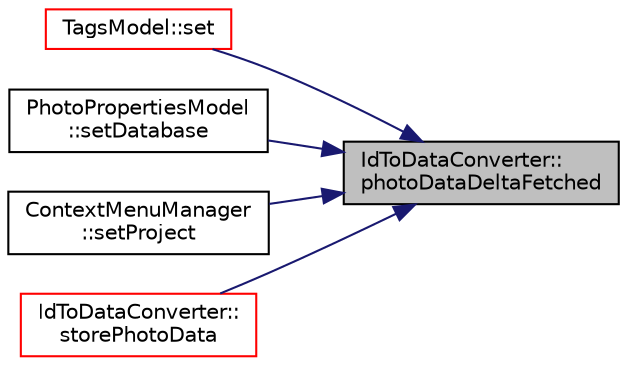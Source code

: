 digraph "IdToDataConverter::photoDataDeltaFetched"
{
 // LATEX_PDF_SIZE
  edge [fontname="Helvetica",fontsize="10",labelfontname="Helvetica",labelfontsize="10"];
  node [fontname="Helvetica",fontsize="10",shape=record];
  rankdir="RL";
  Node1 [label="IdToDataConverter::\lphotoDataDeltaFetched",height=0.2,width=0.4,color="black", fillcolor="grey75", style="filled", fontcolor="black",tooltip=" "];
  Node1 -> Node2 [dir="back",color="midnightblue",fontsize="10",style="solid",fontname="Helvetica"];
  Node2 [label="TagsModel::set",height=0.2,width=0.4,color="red", fillcolor="white", style="filled",URL="$class_tags_model.html#a6579f36a9cfd866fe392d926abfa0519",tooltip=" "];
  Node1 -> Node4 [dir="back",color="midnightblue",fontsize="10",style="solid",fontname="Helvetica"];
  Node4 [label="PhotoPropertiesModel\l::setDatabase",height=0.2,width=0.4,color="black", fillcolor="white", style="filled",URL="$class_photo_properties_model.html#a99c7564180d10732775b290201f953e6",tooltip=" "];
  Node1 -> Node5 [dir="back",color="midnightblue",fontsize="10",style="solid",fontname="Helvetica"];
  Node5 [label="ContextMenuManager\l::setProject",height=0.2,width=0.4,color="black", fillcolor="white", style="filled",URL="$class_context_menu_manager.html#afee82226d8b74d2bd56c575f7c6f10a4",tooltip=" "];
  Node1 -> Node6 [dir="back",color="midnightblue",fontsize="10",style="solid",fontname="Helvetica"];
  Node6 [label="IdToDataConverter::\lstorePhotoData",height=0.2,width=0.4,color="red", fillcolor="white", style="filled",URL="$class_id_to_data_converter.html#aae7e414397d9052c2dd334bb0a2a2b84",tooltip=" "];
}
